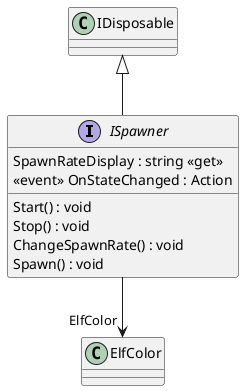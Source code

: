 @startuml
interface ISpawner {
    SpawnRateDisplay : string <<get>>
     <<event>> OnStateChanged : Action 
    Start() : void
    Stop() : void
    ChangeSpawnRate() : void
    Spawn() : void
}
IDisposable <|-- ISpawner
ISpawner --> "ElfColor" ElfColor
@enduml
